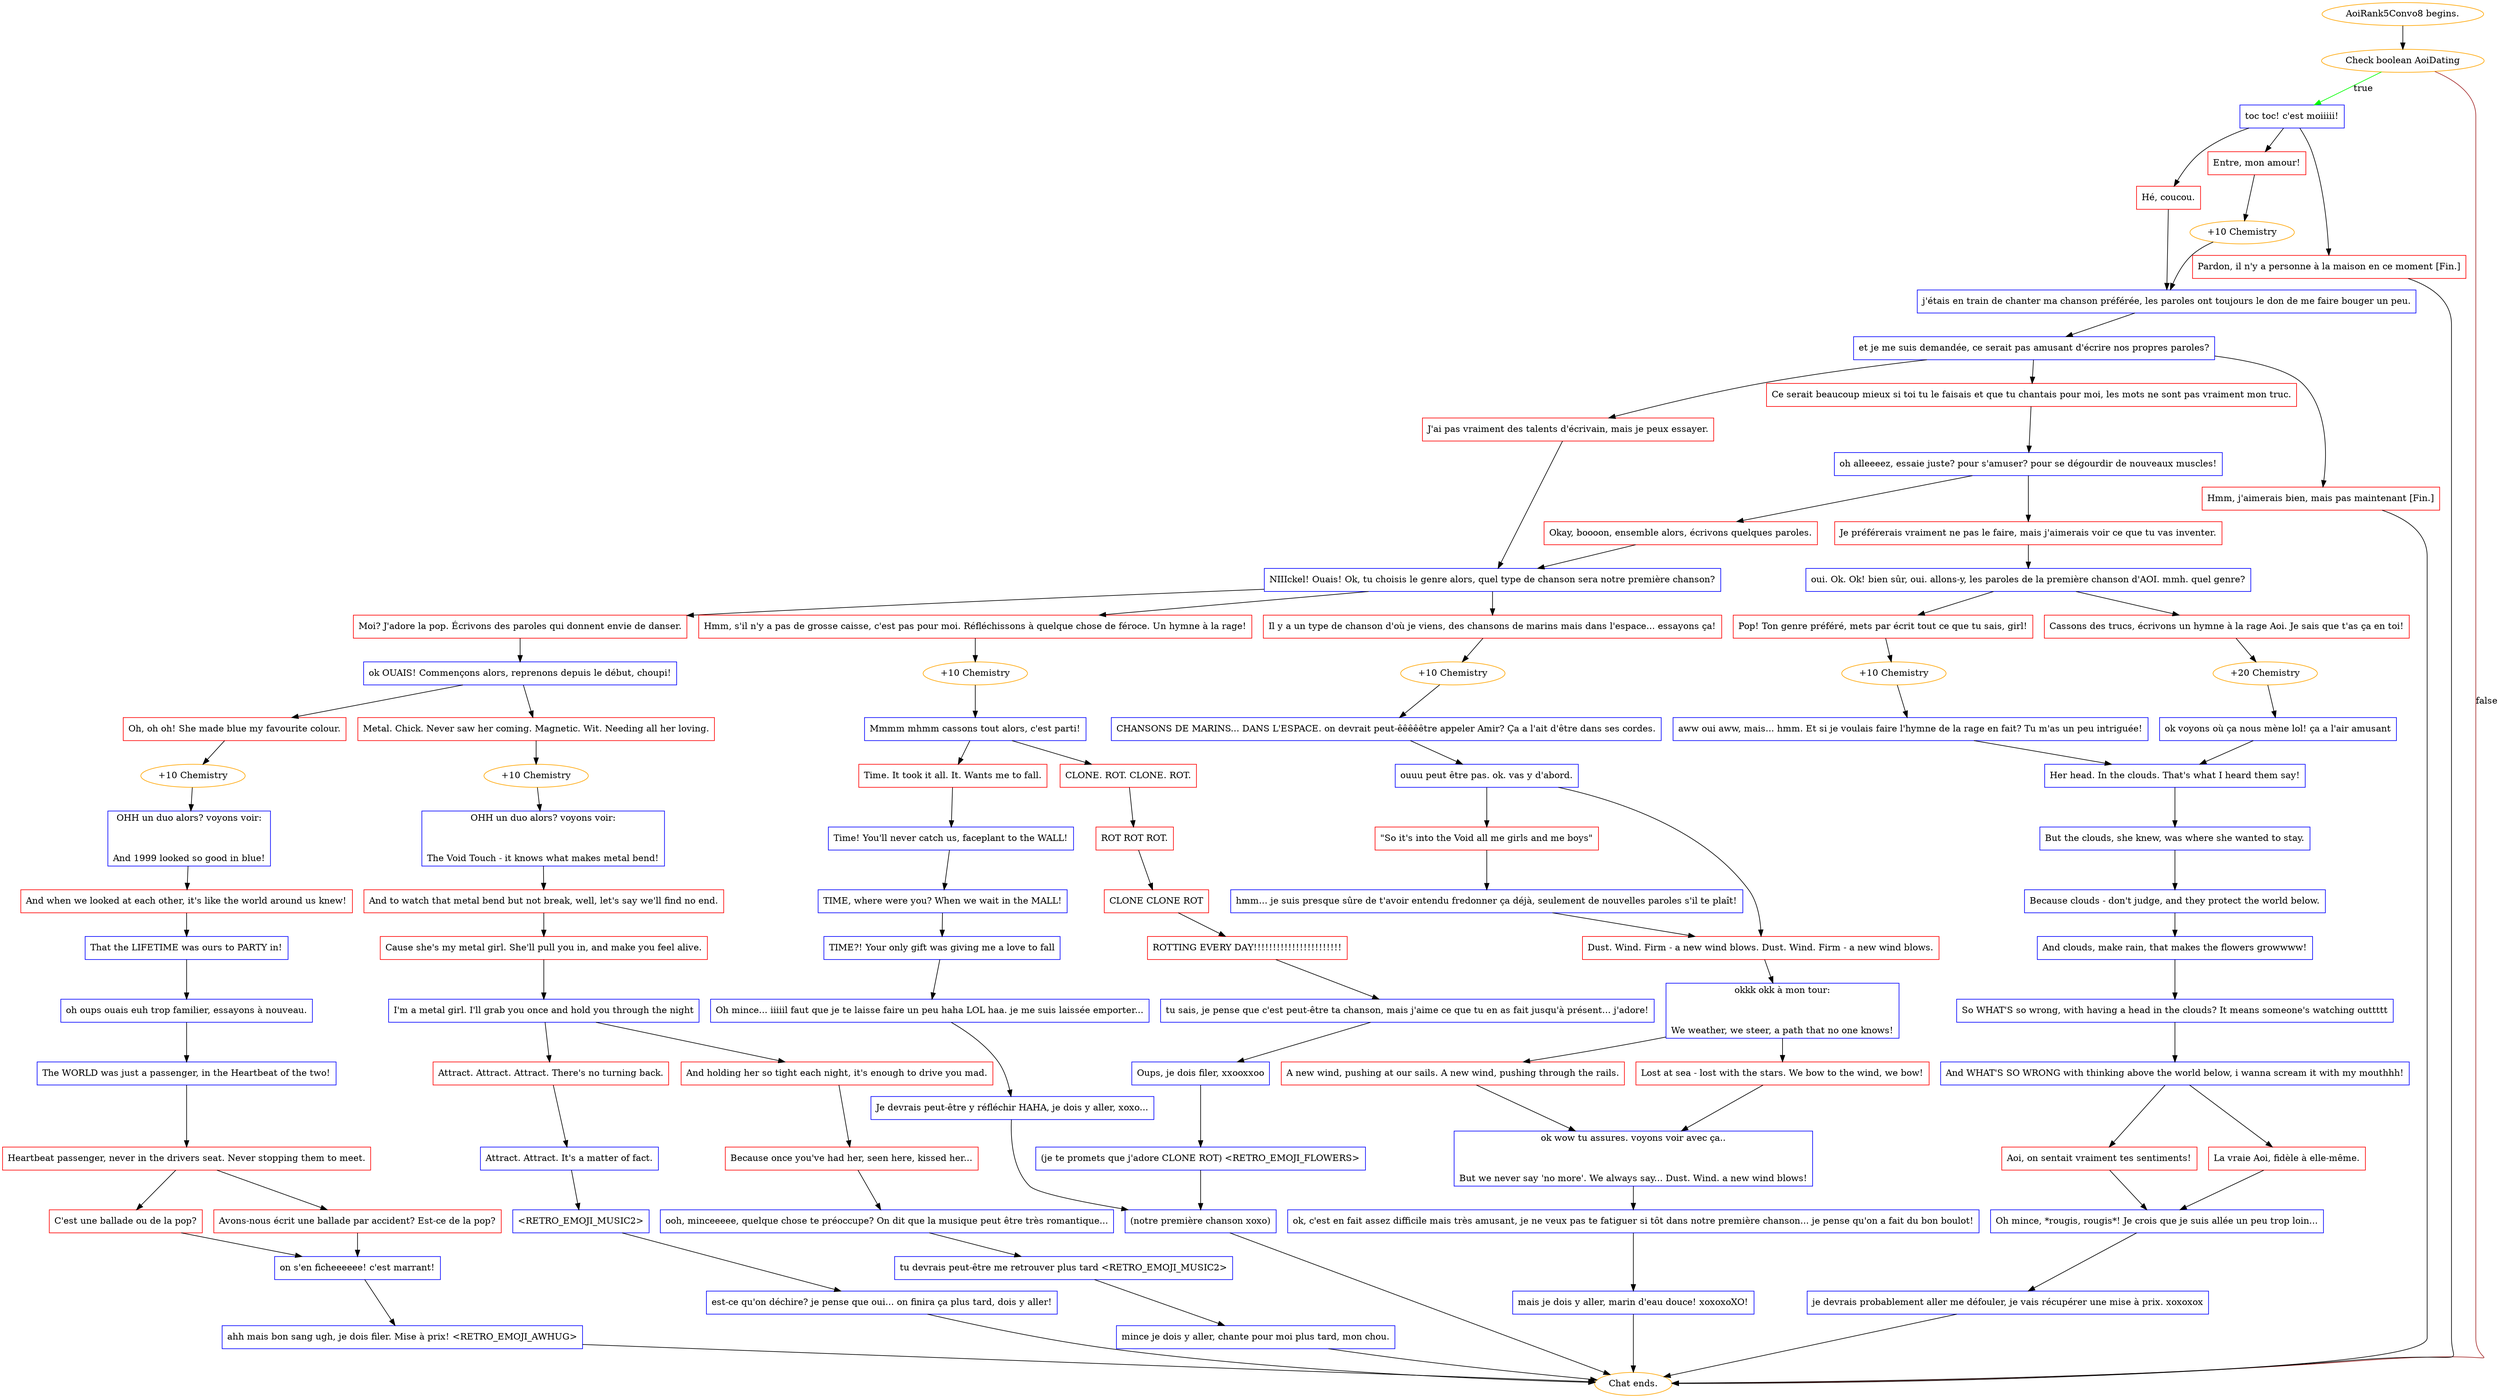 digraph {
	"AoiRank5Convo8 begins." [color=orange];
		"AoiRank5Convo8 begins." -> j3608589578;
	j3608589578 [label="Check boolean AoiDating",color=orange];
		j3608589578 -> j2227377692 [label=true,color=green];
		j3608589578 -> "Chat ends." [label=false,color=brown];
	j2227377692 [label="toc toc! c'est moiiiii!",shape=box,color=blue];
		j2227377692 -> j1213738755;
		j2227377692 -> j703507385;
		j2227377692 -> j3670001677;
	"Chat ends." [color=orange];
	j1213738755 [label="Hé, coucou.",shape=box,color=red];
		j1213738755 -> j2949189201;
	j703507385 [label="Entre, mon amour!",shape=box,color=red];
		j703507385 -> j3396579567;
	j3670001677 [label="Pardon, il n'y a personne à la maison en ce moment [Fin.]",shape=box,color=red];
		j3670001677 -> "Chat ends.";
	j2949189201 [label="j'étais en train de chanter ma chanson préférée, les paroles ont toujours le don de me faire bouger un peu.",shape=box,color=blue];
		j2949189201 -> j881474399;
	j3396579567 [label="+10 Chemistry",color=orange];
		j3396579567 -> j2949189201;
	j881474399 [label="et je me suis demandée, ce serait pas amusant d'écrire nos propres paroles?",shape=box,color=blue];
		j881474399 -> j2835172066;
		j881474399 -> j2954494162;
		j881474399 -> j1737292778;
	j2835172066 [label="J'ai pas vraiment des talents d'écrivain, mais je peux essayer.",shape=box,color=red];
		j2835172066 -> j3822503833;
	j2954494162 [label="Ce serait beaucoup mieux si toi tu le faisais et que tu chantais pour moi, les mots ne sont pas vraiment mon truc.",shape=box,color=red];
		j2954494162 -> j2668246662;
	j1737292778 [label="Hmm, j'aimerais bien, mais pas maintenant [Fin.]",shape=box,color=red];
		j1737292778 -> "Chat ends.";
	j3822503833 [label="NIIIckel! Ouais! Ok, tu choisis le genre alors, quel type de chanson sera notre première chanson?",shape=box,color=blue];
		j3822503833 -> j3268775005;
		j3822503833 -> j1144891911;
		j3822503833 -> j3125416364;
	j2668246662 [label="oh alleeeez, essaie juste? pour s'amuser? pour se dégourdir de nouveaux muscles!",shape=box,color=blue];
		j2668246662 -> j3241201126;
		j2668246662 -> j2187822363;
	j3268775005 [label="Moi? J'adore la pop. Écrivons des paroles qui donnent envie de danser.",shape=box,color=red];
		j3268775005 -> j2048521654;
	j1144891911 [label="Hmm, s'il n'y a pas de grosse caisse, c'est pas pour moi. Réfléchissons à quelque chose de féroce. Un hymne à la rage!",shape=box,color=red];
		j1144891911 -> j504234618;
	j3125416364 [label="Il y a un type de chanson d'où je viens, des chansons de marins mais dans l'espace... essayons ça!",shape=box,color=red];
		j3125416364 -> j3847895600;
	j3241201126 [label="Okay, boooon, ensemble alors, écrivons quelques paroles.",shape=box,color=red];
		j3241201126 -> j3822503833;
	j2187822363 [label="Je préférerais vraiment ne pas le faire, mais j'aimerais voir ce que tu vas inventer.",shape=box,color=red];
		j2187822363 -> j236953247;
	j2048521654 [label="ok OUAIS! Commençons alors, reprenons depuis le début, choupi!",shape=box,color=blue];
		j2048521654 -> j3725277256;
		j2048521654 -> j2154245839;
	j504234618 [label="+10 Chemistry",color=orange];
		j504234618 -> j3162204415;
	j3847895600 [label="+10 Chemistry",color=orange];
		j3847895600 -> j142816448;
	j236953247 [label="oui. Ok. Ok! bien sûr, oui. allons-y, les paroles de la première chanson d'AOI. mmh. quel genre?",shape=box,color=blue];
		j236953247 -> j3300810626;
		j236953247 -> j2263542120;
	j3725277256 [label="Oh, oh oh! She made blue my favourite colour.",shape=box,color=red];
		j3725277256 -> j1450124900;
	j2154245839 [label="Metal. Chick. Never saw her coming. Magnetic. Wit. Needing all her loving.",shape=box,color=red];
		j2154245839 -> j241049728;
	j3162204415 [label="Mmmm mhmm cassons tout alors, c'est parti!",shape=box,color=blue];
		j3162204415 -> j2729755528;
		j3162204415 -> j2435800649;
	j142816448 [label="CHANSONS DE MARINS... DANS L'ESPACE. on devrait peut-êêêêêtre appeler Amir? Ça a l'ait d'être dans ses cordes.",shape=box,color=blue];
		j142816448 -> j3070551203;
	j3300810626 [label="Pop! Ton genre préféré, mets par écrit tout ce que tu sais, girl!",shape=box,color=red];
		j3300810626 -> j1969869984;
	j2263542120 [label="Cassons des trucs, écrivons un hymne à la rage Aoi. Je sais que t'as ça en toi!",shape=box,color=red];
		j2263542120 -> j1178086943;
	j1450124900 [label="+10 Chemistry",color=orange];
		j1450124900 -> j3779248864;
	j241049728 [label="+10 Chemistry",color=orange];
		j241049728 -> j14592841;
	j2729755528 [label="Time. It took it all. It. Wants me to fall.",shape=box,color=red];
		j2729755528 -> j4130632847;
	j2435800649 [label="CLONE. ROT. CLONE. ROT.",shape=box,color=red];
		j2435800649 -> j1659655429;
	j3070551203 [label="ouuu peut être pas. ok. vas y d'abord.",shape=box,color=blue];
		j3070551203 -> j2284107140;
		j3070551203 -> j3294999335;
	j1969869984 [label="+10 Chemistry",color=orange];
		j1969869984 -> j2107042433;
	j1178086943 [label="+20 Chemistry",color=orange];
		j1178086943 -> j3536286753;
	j3779248864 [label="OHH un duo alors? voyons voir:

And 1999 looked so good in blue!",shape=box,color=blue];
		j3779248864 -> j2001002410;
	j14592841 [label="OHH un duo alors? voyons voir:

The Void Touch - it knows what makes metal bend!",shape=box,color=blue];
		j14592841 -> j4120707055;
	j4130632847 [label="Time! You'll never catch us, faceplant to the WALL!",shape=box,color=blue];
		j4130632847 -> j2151012727;
	j1659655429 [label="ROT ROT ROT.",shape=box,color=red];
		j1659655429 -> j634723059;
	j2284107140 [label="\"So it's into the Void all me girls and me boys\"",shape=box,color=red];
		j2284107140 -> j3571709518;
	j3294999335 [label="Dust. Wind. Firm - a new wind blows. Dust. Wind. Firm - a new wind blows.",shape=box,color=red];
		j3294999335 -> j1624457967;
	j2107042433 [label="aww oui aww, mais... hmm. Et si je voulais faire l'hymne de la rage en fait? Tu m'as un peu intriguée!",shape=box,color=blue];
		j2107042433 -> j2383980846;
	j3536286753 [label="ok voyons où ça nous mène lol! ça a l'air amusant",shape=box,color=blue];
		j3536286753 -> j2383980846;
	j2001002410 [label="And when we looked at each other, it's like the world around us knew!",shape=box,color=red];
		j2001002410 -> j4239799278;
	j4120707055 [label="And to watch that metal bend but not break, well, let's say we'll find no end.",shape=box,color=red];
		j4120707055 -> j2557160667;
	j2151012727 [label="TIME, where were you? When we wait in the MALL!",shape=box,color=blue];
		j2151012727 -> j1062566466;
	j634723059 [label="CLONE CLONE ROT",shape=box,color=red];
		j634723059 -> j2353487712;
	j3571709518 [label="hmm... je suis presque sûre de t'avoir entendu fredonner ça déjà, seulement de nouvelles paroles s'il te plaît!",shape=box,color=blue];
		j3571709518 -> j3294999335;
	j1624457967 [label="okkk okk à mon tour:

We weather, we steer, a path that no one knows!",shape=box,color=blue];
		j1624457967 -> j3576576204;
		j1624457967 -> j2543416172;
	j2383980846 [label="Her head. In the clouds. That's what I heard them say!",shape=box,color=blue];
		j2383980846 -> j2100769700;
	j4239799278 [label="That the LIFETIME was ours to PARTY in!",shape=box,color=blue];
		j4239799278 -> j789089269;
	j2557160667 [label="Cause she's my metal girl. She'll pull you in, and make you feel alive.",shape=box,color=red];
		j2557160667 -> j2454532590;
	j1062566466 [label="TIME?! Your only gift was giving me a love to fall",shape=box,color=blue];
		j1062566466 -> j276130255;
	j2353487712 [label="ROTTING EVERY DAY!!!!!!!!!!!!!!!!!!!!!!!",shape=box,color=red];
		j2353487712 -> j1709635457;
	j3576576204 [label="A new wind, pushing at our sails. A new wind, pushing through the rails.",shape=box,color=red];
		j3576576204 -> j627043799;
	j2543416172 [label="Lost at sea - lost with the stars. We bow to the wind, we bow!",shape=box,color=red];
		j2543416172 -> j627043799;
	j2100769700 [label="But the clouds, she knew, was where she wanted to stay.",shape=box,color=blue];
		j2100769700 -> j780578005;
	j789089269 [label="oh oups ouais euh trop familier, essayons à nouveau.",shape=box,color=blue];
		j789089269 -> j2700494171;
	j2454532590 [label="I'm a metal girl. I'll grab you once and hold you through the night",shape=box,color=blue];
		j2454532590 -> j886379422;
		j2454532590 -> j1475197613;
	j276130255 [label="Oh mince... iiiiil faut que je te laisse faire un peu haha LOL haa. je me suis laissée emporter...",shape=box,color=blue];
		j276130255 -> j4236158260;
	j1709635457 [label="tu sais, je pense que c'est peut-être ta chanson, mais j'aime ce que tu en as fait jusqu'à présent... j'adore!",shape=box,color=blue];
		j1709635457 -> j2368905850;
	j627043799 [label="ok wow tu assures. voyons voir avec ça..

But we never say 'no more'. We always say... Dust. Wind. a new wind blows!",shape=box,color=blue];
		j627043799 -> j701240824;
	j780578005 [label="Because clouds - don't judge, and they protect the world below.",shape=box,color=blue];
		j780578005 -> j309801786;
	j2700494171 [label="The WORLD was just a passenger, in the Heartbeat of the two!",shape=box,color=blue];
		j2700494171 -> j413467874;
	j886379422 [label="Attract. Attract. Attract. There's no turning back.",shape=box,color=red];
		j886379422 -> j3116161343;
	j1475197613 [label="And holding her so tight each night, it's enough to drive you mad.",shape=box,color=red];
		j1475197613 -> j3009688735;
	j4236158260 [label="Je devrais peut-être y réfléchir HAHA, je dois y aller, xoxo...",shape=box,color=blue];
		j4236158260 -> j1994256964;
	j2368905850 [label="Oups, je dois filer, xxooxxoo",shape=box,color=blue];
		j2368905850 -> j2349101067;
	j701240824 [label="ok, c'est en fait assez difficile mais très amusant, je ne veux pas te fatiguer si tôt dans notre première chanson... je pense qu'on a fait du bon boulot!",shape=box,color=blue];
		j701240824 -> j565209009;
	j309801786 [label="And clouds, make rain, that makes the flowers growwww!",shape=box,color=blue];
		j309801786 -> j559768791;
	j413467874 [label="Heartbeat passenger, never in the drivers seat. Never stopping them to meet.",shape=box,color=red];
		j413467874 -> j644826922;
		j413467874 -> j1680462087;
	j3116161343 [label="Attract. Attract. It's a matter of fact.",shape=box,color=blue];
		j3116161343 -> j73025939;
	j3009688735 [label="Because once you've had her, seen here, kissed her...",shape=box,color=red];
		j3009688735 -> j3596621134;
	j1994256964 [label="(notre première chanson xoxo)",shape=box,color=blue];
		j1994256964 -> "Chat ends.";
	j2349101067 [label="(je te promets que j'adore CLONE ROT) <RETRO_EMOJI_FLOWERS>",shape=box,color=blue];
		j2349101067 -> j1994256964;
	j565209009 [label="mais je dois y aller, marin d'eau douce! xoxoxoXO!",shape=box,color=blue];
		j565209009 -> "Chat ends.";
	j559768791 [label="So WHAT'S so wrong, with having a head in the clouds? It means someone's watching outtttt",shape=box,color=blue];
		j559768791 -> j1098083063;
	j644826922 [label="C'est une ballade ou de la pop?",shape=box,color=red];
		j644826922 -> j481708572;
	j1680462087 [label="Avons-nous écrit une ballade par accident? Est-ce de la pop?",shape=box,color=red];
		j1680462087 -> j481708572;
	j73025939 [label="<RETRO_EMOJI_MUSIC2>",shape=box,color=blue];
		j73025939 -> j2330189462;
	j3596621134 [label="ooh, minceeeee, quelque chose te préoccupe? On dit que la musique peut être très romantique...",shape=box,color=blue];
		j3596621134 -> j2869441332;
	j1098083063 [label="And WHAT'S SO WRONG with thinking above the world below, i wanna scream it with my mouthhh!",shape=box,color=blue];
		j1098083063 -> j2549589902;
		j1098083063 -> j2247144016;
	j481708572 [label="on s'en ficheeeeee! c'est marrant!",shape=box,color=blue];
		j481708572 -> j804549276;
	j2330189462 [label="est-ce qu'on déchire? je pense que oui... on finira ça plus tard, dois y aller!",shape=box,color=blue];
		j2330189462 -> "Chat ends.";
	j2869441332 [label="tu devrais peut-être me retrouver plus tard <RETRO_EMOJI_MUSIC2>",shape=box,color=blue];
		j2869441332 -> j796322836;
	j2549589902 [label="Aoi, on sentait vraiment tes sentiments!",shape=box,color=red];
		j2549589902 -> j1982702685;
	j2247144016 [label="La vraie Aoi, fidèle à elle-même.",shape=box,color=red];
		j2247144016 -> j1982702685;
	j804549276 [label="ahh mais bon sang ugh, je dois filer. Mise à prix! <RETRO_EMOJI_AWHUG>",shape=box,color=blue];
		j804549276 -> "Chat ends.";
	j796322836 [label="mince je dois y aller, chante pour moi plus tard, mon chou.",shape=box,color=blue];
		j796322836 -> "Chat ends.";
	j1982702685 [label="Oh mince, *rougis, rougis*! Je crois que je suis allée un peu trop loin...",shape=box,color=blue];
		j1982702685 -> j4209783768;
	j4209783768 [label="je devrais probablement aller me défouler, je vais récupérer une mise à prix. xoxoxox",shape=box,color=blue];
		j4209783768 -> "Chat ends.";
}